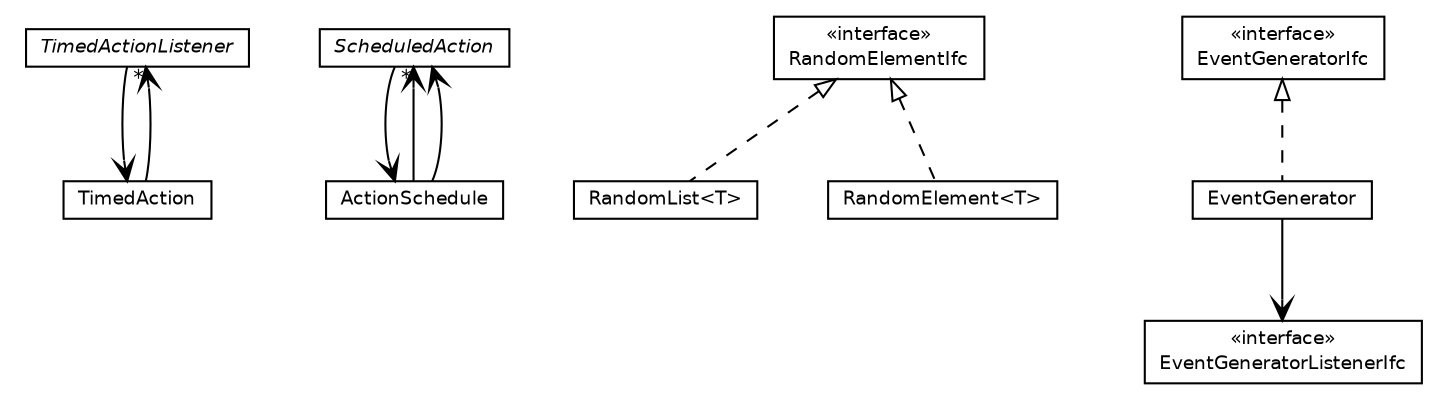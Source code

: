 #!/usr/local/bin/dot
#
# Class diagram 
# Generated by UMLGraph version 5.4 (http://www.umlgraph.org/)
#

digraph G {
	edge [fontname="Helvetica",fontsize=10,labelfontname="Helvetica",labelfontsize=10];
	node [fontname="Helvetica",fontsize=10,shape=plaintext];
	nodesep=0.25;
	ranksep=0.5;
	// jsl.modeling.elements.TimedActionListener
	c986 [label=<<table title="jsl.modeling.elements.TimedActionListener" border="0" cellborder="1" cellspacing="0" cellpadding="2" port="p" href="./TimedActionListener.html">
		<tr><td><table border="0" cellspacing="0" cellpadding="1">
<tr><td align="center" balign="center"><font face="Helvetica-Oblique"> TimedActionListener </font></td></tr>
		</table></td></tr>
		</table>>, URL="./TimedActionListener.html", fontname="Helvetica", fontcolor="black", fontsize=9.0];
	// jsl.modeling.elements.TimedAction
	c987 [label=<<table title="jsl.modeling.elements.TimedAction" border="0" cellborder="1" cellspacing="0" cellpadding="2" port="p" href="./TimedAction.html">
		<tr><td><table border="0" cellspacing="0" cellpadding="1">
<tr><td align="center" balign="center"> TimedAction </td></tr>
		</table></td></tr>
		</table>>, URL="./TimedAction.html", fontname="Helvetica", fontcolor="black", fontsize=9.0];
	// jsl.modeling.elements.ScheduledAction
	c988 [label=<<table title="jsl.modeling.elements.ScheduledAction" border="0" cellborder="1" cellspacing="0" cellpadding="2" port="p" href="./ScheduledAction.html">
		<tr><td><table border="0" cellspacing="0" cellpadding="1">
<tr><td align="center" balign="center"><font face="Helvetica-Oblique"> ScheduledAction </font></td></tr>
		</table></td></tr>
		</table>>, URL="./ScheduledAction.html", fontname="Helvetica", fontcolor="black", fontsize=9.0];
	// jsl.modeling.elements.RandomList<T>
	c989 [label=<<table title="jsl.modeling.elements.RandomList" border="0" cellborder="1" cellspacing="0" cellpadding="2" port="p" href="./RandomList.html">
		<tr><td><table border="0" cellspacing="0" cellpadding="1">
<tr><td align="center" balign="center"> RandomList&lt;T&gt; </td></tr>
		</table></td></tr>
		</table>>, URL="./RandomList.html", fontname="Helvetica", fontcolor="black", fontsize=9.0];
	// jsl.modeling.elements.RandomElementIfc
	c990 [label=<<table title="jsl.modeling.elements.RandomElementIfc" border="0" cellborder="1" cellspacing="0" cellpadding="2" port="p" href="./RandomElementIfc.html">
		<tr><td><table border="0" cellspacing="0" cellpadding="1">
<tr><td align="center" balign="center"> &#171;interface&#187; </td></tr>
<tr><td align="center" balign="center"> RandomElementIfc </td></tr>
		</table></td></tr>
		</table>>, URL="./RandomElementIfc.html", fontname="Helvetica", fontcolor="black", fontsize=9.0];
	// jsl.modeling.elements.RandomElement<T>
	c991 [label=<<table title="jsl.modeling.elements.RandomElement" border="0" cellborder="1" cellspacing="0" cellpadding="2" port="p" href="./RandomElement.html">
		<tr><td><table border="0" cellspacing="0" cellpadding="1">
<tr><td align="center" balign="center"> RandomElement&lt;T&gt; </td></tr>
		</table></td></tr>
		</table>>, URL="./RandomElement.html", fontname="Helvetica", fontcolor="black", fontsize=9.0];
	// jsl.modeling.elements.EventGeneratorListenerIfc
	c992 [label=<<table title="jsl.modeling.elements.EventGeneratorListenerIfc" border="0" cellborder="1" cellspacing="0" cellpadding="2" port="p" href="./EventGeneratorListenerIfc.html">
		<tr><td><table border="0" cellspacing="0" cellpadding="1">
<tr><td align="center" balign="center"> &#171;interface&#187; </td></tr>
<tr><td align="center" balign="center"> EventGeneratorListenerIfc </td></tr>
		</table></td></tr>
		</table>>, URL="./EventGeneratorListenerIfc.html", fontname="Helvetica", fontcolor="black", fontsize=9.0];
	// jsl.modeling.elements.EventGeneratorIfc
	c993 [label=<<table title="jsl.modeling.elements.EventGeneratorIfc" border="0" cellborder="1" cellspacing="0" cellpadding="2" port="p" href="./EventGeneratorIfc.html">
		<tr><td><table border="0" cellspacing="0" cellpadding="1">
<tr><td align="center" balign="center"> &#171;interface&#187; </td></tr>
<tr><td align="center" balign="center"> EventGeneratorIfc </td></tr>
		</table></td></tr>
		</table>>, URL="./EventGeneratorIfc.html", fontname="Helvetica", fontcolor="black", fontsize=9.0];
	// jsl.modeling.elements.EventGenerator
	c994 [label=<<table title="jsl.modeling.elements.EventGenerator" border="0" cellborder="1" cellspacing="0" cellpadding="2" port="p" href="./EventGenerator.html">
		<tr><td><table border="0" cellspacing="0" cellpadding="1">
<tr><td align="center" balign="center"> EventGenerator </td></tr>
		</table></td></tr>
		</table>>, URL="./EventGenerator.html", fontname="Helvetica", fontcolor="black", fontsize=9.0];
	// jsl.modeling.elements.ActionSchedule
	c995 [label=<<table title="jsl.modeling.elements.ActionSchedule" border="0" cellborder="1" cellspacing="0" cellpadding="2" port="p" href="./ActionSchedule.html">
		<tr><td><table border="0" cellspacing="0" cellpadding="1">
<tr><td align="center" balign="center"> ActionSchedule </td></tr>
		</table></td></tr>
		</table>>, URL="./ActionSchedule.html", fontname="Helvetica", fontcolor="black", fontsize=9.0];
	//jsl.modeling.elements.RandomList<T> implements jsl.modeling.elements.RandomElementIfc
	c990:p -> c989:p [dir=back,arrowtail=empty,style=dashed];
	//jsl.modeling.elements.RandomElement<T> implements jsl.modeling.elements.RandomElementIfc
	c990:p -> c991:p [dir=back,arrowtail=empty,style=dashed];
	//jsl.modeling.elements.EventGenerator implements jsl.modeling.elements.EventGeneratorIfc
	c993:p -> c994:p [dir=back,arrowtail=empty,style=dashed];
	// jsl.modeling.elements.TimedActionListener NAVASSOC jsl.modeling.elements.TimedAction
	c986:p -> c987:p [taillabel="", label="", headlabel="", fontname="Helvetica", fontcolor="black", fontsize=10.0, color="black", arrowhead=open];
	// jsl.modeling.elements.TimedAction NAVASSOC jsl.modeling.elements.TimedActionListener
	c987:p -> c986:p [taillabel="", label="", headlabel="*", fontname="Helvetica", fontcolor="black", fontsize=10.0, color="black", arrowhead=open];
	// jsl.modeling.elements.ScheduledAction NAVASSOC jsl.modeling.elements.ActionSchedule
	c988:p -> c995:p [taillabel="", label="", headlabel="", fontname="Helvetica", fontcolor="black", fontsize=10.0, color="black", arrowhead=open];
	// jsl.modeling.elements.EventGenerator NAVASSOC jsl.modeling.elements.EventGeneratorListenerIfc
	c994:p -> c992:p [taillabel="", label="", headlabel="", fontname="Helvetica", fontcolor="black", fontsize=10.0, color="black", arrowhead=open];
	// jsl.modeling.elements.ActionSchedule NAVASSOC jsl.modeling.elements.ScheduledAction
	c995:p -> c988:p [taillabel="", label="", headlabel="*", fontname="Helvetica", fontcolor="black", fontsize=10.0, color="black", arrowhead=open];
	// jsl.modeling.elements.ActionSchedule NAVASSOC jsl.modeling.elements.ScheduledAction
	c995:p -> c988:p [taillabel="", label="", headlabel="", fontname="Helvetica", fontcolor="black", fontsize=10.0, color="black", arrowhead=open];
}

